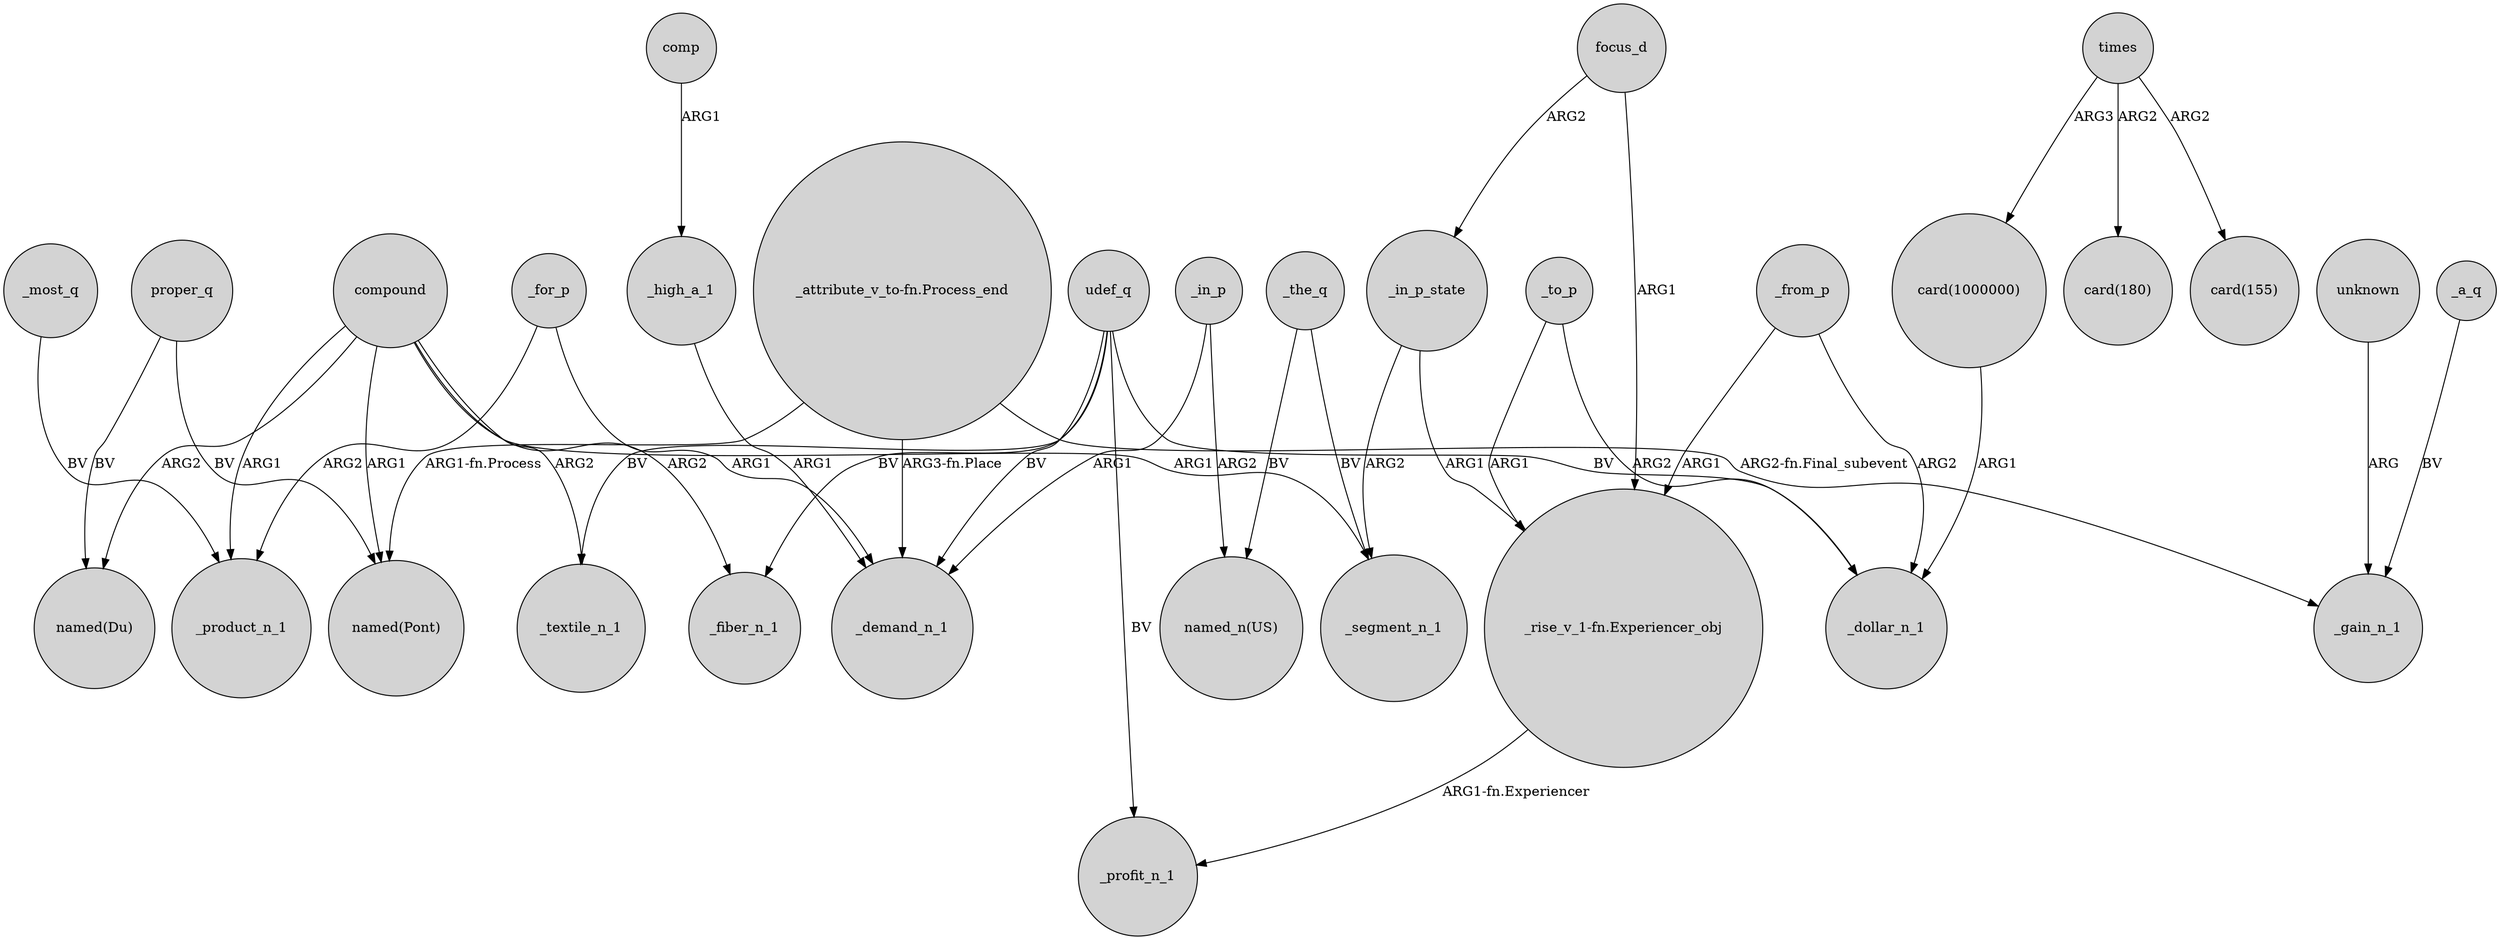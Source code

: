 digraph {
	node [shape=circle style=filled]
	compound -> "named(Du)" [label=ARG2]
	_for_p -> _demand_n_1 [label=ARG1]
	times -> "card(180)" [label=ARG2]
	focus_d -> _in_p_state [label=ARG2]
	udef_q -> _textile_n_1 [label=BV]
	_in_p -> "named_n(US)" [label=ARG2]
	_the_q -> "named_n(US)" [label=BV]
	compound -> _segment_n_1 [label=ARG1]
	_high_a_1 -> _demand_n_1 [label=ARG1]
	proper_q -> "named(Du)" [label=BV]
	_for_p -> _product_n_1 [label=ARG2]
	_from_p -> "_rise_v_1-fn.Experiencer_obj" [label=ARG1]
	_in_p_state -> "_rise_v_1-fn.Experiencer_obj" [label=ARG1]
	_most_q -> _product_n_1 [label=BV]
	times -> "card(1000000)" [label=ARG3]
	_in_p -> _demand_n_1 [label=ARG1]
	udef_q -> _profit_n_1 [label=BV]
	times -> "card(155)" [label=ARG2]
	_to_p -> _dollar_n_1 [label=ARG2]
	"_attribute_v_to-fn.Process_end" -> _demand_n_1 [label="ARG3-fn.Place"]
	"_rise_v_1-fn.Experiencer_obj" -> _profit_n_1 [label="ARG1-fn.Experiencer"]
	udef_q -> _fiber_n_1 [label=BV]
	compound -> "named(Pont)" [label=ARG1]
	compound -> _fiber_n_1 [label=ARG2]
	proper_q -> "named(Pont)" [label=BV]
	compound -> _textile_n_1 [label=ARG2]
	"_attribute_v_to-fn.Process_end" -> _gain_n_1 [label="ARG2-fn.Final_subevent"]
	unknown -> _gain_n_1 [label=ARG]
	comp -> _high_a_1 [label=ARG1]
	udef_q -> _demand_n_1 [label=BV]
	udef_q -> _dollar_n_1 [label=BV]
	_a_q -> _gain_n_1 [label=BV]
	"card(1000000)" -> _dollar_n_1 [label=ARG1]
	_in_p_state -> _segment_n_1 [label=ARG2]
	focus_d -> "_rise_v_1-fn.Experiencer_obj" [label=ARG1]
	_the_q -> _segment_n_1 [label=BV]
	_to_p -> "_rise_v_1-fn.Experiencer_obj" [label=ARG1]
	compound -> _product_n_1 [label=ARG1]
	"_attribute_v_to-fn.Process_end" -> "named(Pont)" [label="ARG1-fn.Process"]
	_from_p -> _dollar_n_1 [label=ARG2]
}
